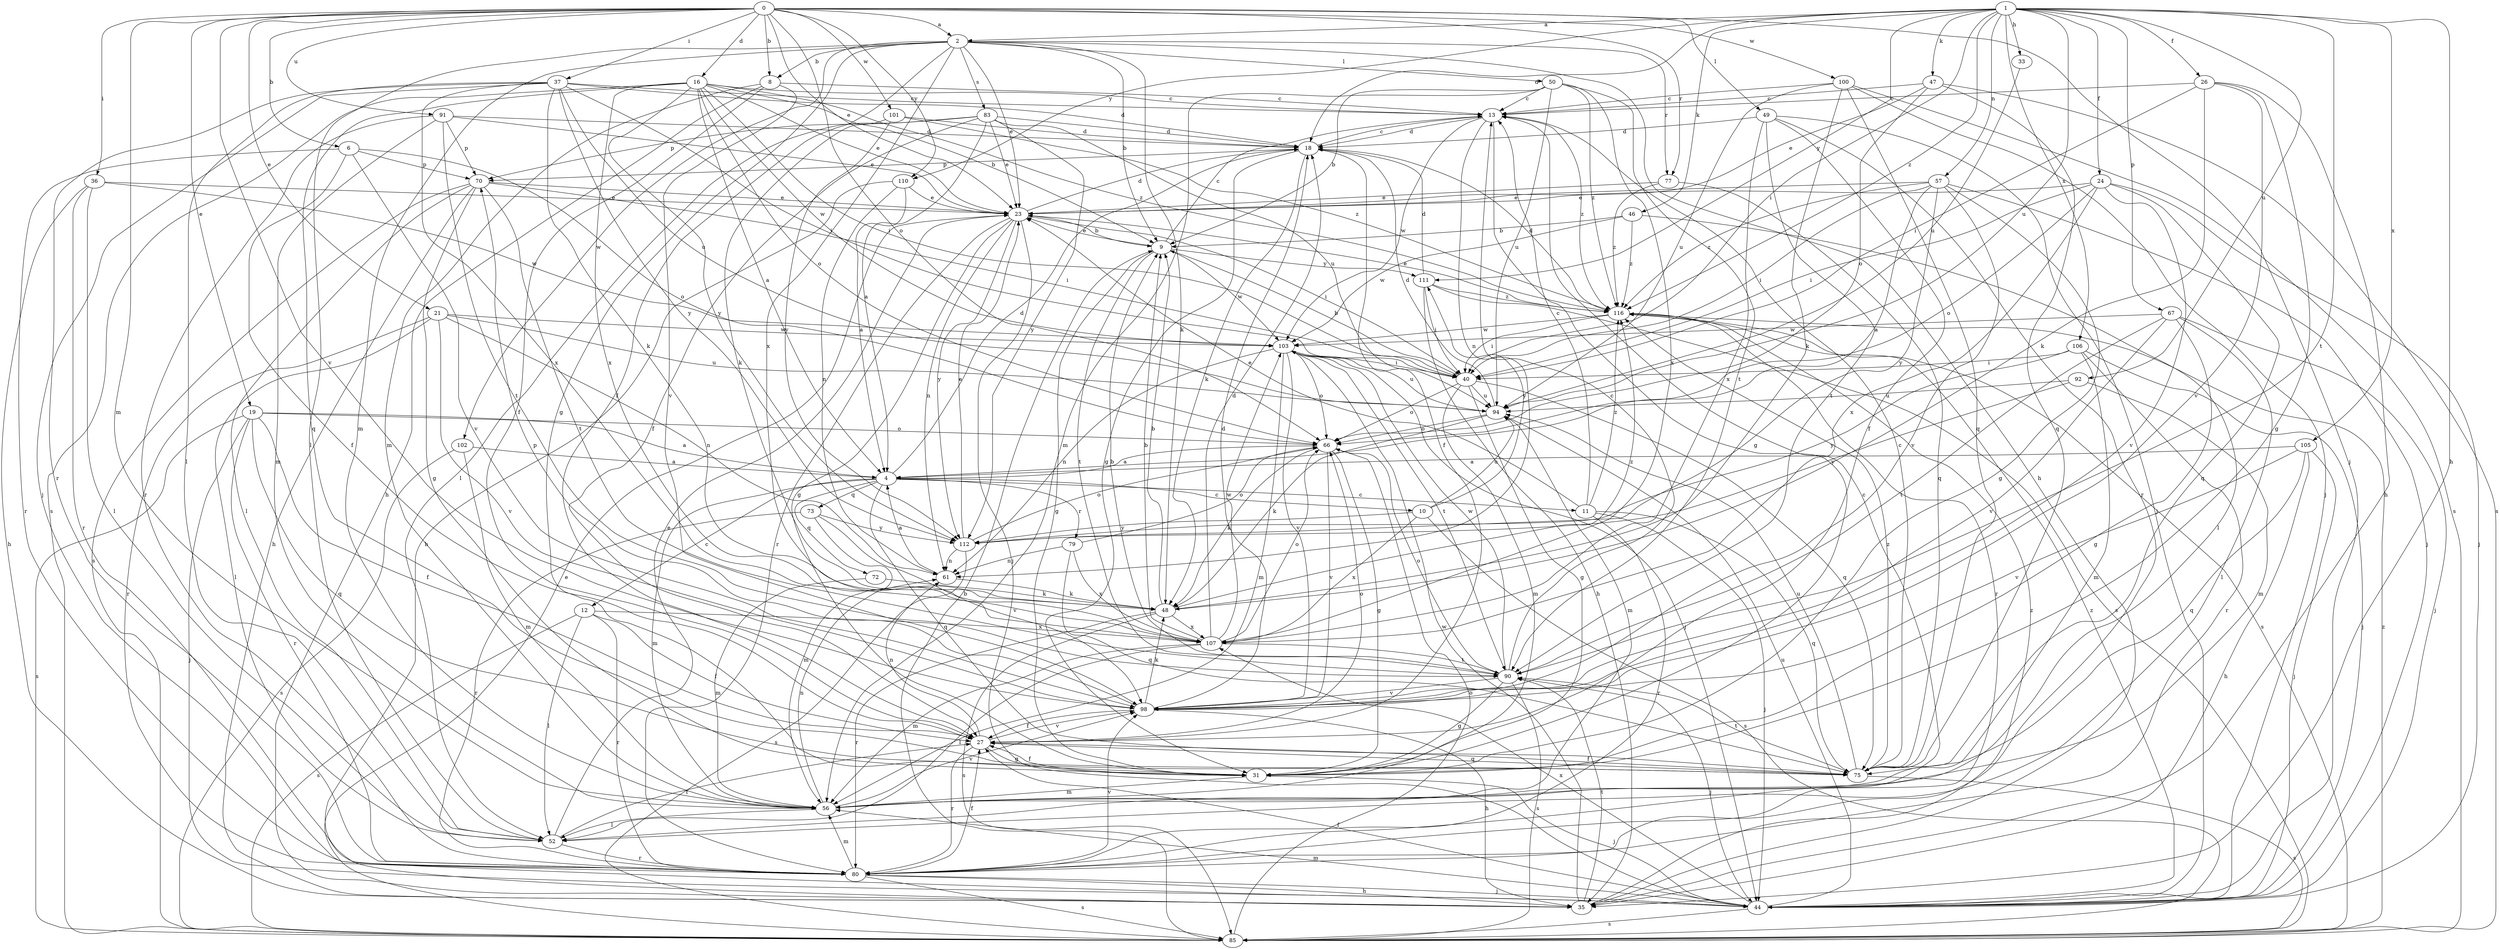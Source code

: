 strict digraph  {
0;
1;
2;
4;
6;
8;
9;
10;
11;
12;
13;
16;
18;
19;
21;
23;
24;
26;
27;
31;
33;
35;
36;
37;
40;
44;
46;
47;
48;
49;
50;
52;
56;
57;
61;
66;
67;
70;
72;
73;
75;
77;
79;
80;
83;
85;
90;
91;
92;
94;
98;
100;
101;
102;
103;
105;
106;
107;
110;
111;
112;
116;
0 -> 2  [label=a];
0 -> 6  [label=b];
0 -> 8  [label=b];
0 -> 16  [label=d];
0 -> 19  [label=e];
0 -> 21  [label=e];
0 -> 23  [label=e];
0 -> 36  [label=i];
0 -> 37  [label=i];
0 -> 44  [label=j];
0 -> 49  [label=l];
0 -> 56  [label=m];
0 -> 66  [label=o];
0 -> 77  [label=r];
0 -> 91  [label=u];
0 -> 98  [label=v];
0 -> 100  [label=w];
0 -> 101  [label=w];
0 -> 110  [label=y];
1 -> 2  [label=a];
1 -> 18  [label=d];
1 -> 24  [label=f];
1 -> 26  [label=f];
1 -> 33  [label=h];
1 -> 35  [label=h];
1 -> 40  [label=i];
1 -> 46  [label=k];
1 -> 47  [label=k];
1 -> 57  [label=n];
1 -> 67  [label=p];
1 -> 90  [label=t];
1 -> 92  [label=u];
1 -> 94  [label=u];
1 -> 105  [label=x];
1 -> 106  [label=x];
1 -> 110  [label=y];
1 -> 111  [label=y];
1 -> 116  [label=z];
2 -> 8  [label=b];
2 -> 9  [label=b];
2 -> 23  [label=e];
2 -> 27  [label=f];
2 -> 31  [label=g];
2 -> 35  [label=h];
2 -> 48  [label=k];
2 -> 50  [label=l];
2 -> 52  [label=l];
2 -> 56  [label=m];
2 -> 77  [label=r];
2 -> 83  [label=s];
2 -> 102  [label=w];
2 -> 107  [label=x];
4 -> 10  [label=c];
4 -> 11  [label=c];
4 -> 12  [label=c];
4 -> 18  [label=d];
4 -> 56  [label=m];
4 -> 72  [label=q];
4 -> 73  [label=q];
4 -> 75  [label=q];
4 -> 79  [label=r];
6 -> 27  [label=f];
6 -> 66  [label=o];
6 -> 70  [label=p];
6 -> 80  [label=r];
6 -> 98  [label=v];
8 -> 13  [label=c];
8 -> 27  [label=f];
8 -> 35  [label=h];
8 -> 56  [label=m];
8 -> 98  [label=v];
9 -> 13  [label=c];
9 -> 23  [label=e];
9 -> 31  [label=g];
9 -> 90  [label=t];
9 -> 103  [label=w];
9 -> 111  [label=y];
10 -> 85  [label=s];
10 -> 94  [label=u];
10 -> 107  [label=x];
10 -> 111  [label=y];
10 -> 112  [label=y];
11 -> 13  [label=c];
11 -> 23  [label=e];
11 -> 44  [label=j];
11 -> 75  [label=q];
11 -> 80  [label=r];
11 -> 116  [label=z];
12 -> 27  [label=f];
12 -> 52  [label=l];
12 -> 80  [label=r];
12 -> 85  [label=s];
12 -> 107  [label=x];
13 -> 18  [label=d];
13 -> 31  [label=g];
13 -> 61  [label=n];
13 -> 103  [label=w];
13 -> 116  [label=z];
16 -> 4  [label=a];
16 -> 9  [label=b];
16 -> 13  [label=c];
16 -> 23  [label=e];
16 -> 40  [label=i];
16 -> 66  [label=o];
16 -> 75  [label=q];
16 -> 85  [label=s];
16 -> 103  [label=w];
16 -> 107  [label=x];
16 -> 112  [label=y];
16 -> 116  [label=z];
18 -> 13  [label=c];
18 -> 27  [label=f];
18 -> 31  [label=g];
18 -> 48  [label=k];
18 -> 70  [label=p];
19 -> 4  [label=a];
19 -> 27  [label=f];
19 -> 44  [label=j];
19 -> 66  [label=o];
19 -> 75  [label=q];
19 -> 80  [label=r];
19 -> 85  [label=s];
21 -> 52  [label=l];
21 -> 61  [label=n];
21 -> 80  [label=r];
21 -> 94  [label=u];
21 -> 98  [label=v];
21 -> 103  [label=w];
23 -> 9  [label=b];
23 -> 18  [label=d];
23 -> 31  [label=g];
23 -> 40  [label=i];
23 -> 44  [label=j];
23 -> 61  [label=n];
23 -> 80  [label=r];
23 -> 112  [label=y];
24 -> 23  [label=e];
24 -> 40  [label=i];
24 -> 44  [label=j];
24 -> 66  [label=o];
24 -> 75  [label=q];
24 -> 98  [label=v];
24 -> 107  [label=x];
26 -> 13  [label=c];
26 -> 31  [label=g];
26 -> 35  [label=h];
26 -> 40  [label=i];
26 -> 48  [label=k];
26 -> 98  [label=v];
27 -> 31  [label=g];
27 -> 61  [label=n];
27 -> 66  [label=o];
27 -> 75  [label=q];
27 -> 80  [label=r];
27 -> 98  [label=v];
31 -> 27  [label=f];
31 -> 44  [label=j];
31 -> 56  [label=m];
33 -> 94  [label=u];
35 -> 90  [label=t];
35 -> 103  [label=w];
35 -> 116  [label=z];
36 -> 23  [label=e];
36 -> 35  [label=h];
36 -> 52  [label=l];
36 -> 80  [label=r];
36 -> 103  [label=w];
37 -> 13  [label=c];
37 -> 18  [label=d];
37 -> 40  [label=i];
37 -> 44  [label=j];
37 -> 48  [label=k];
37 -> 52  [label=l];
37 -> 80  [label=r];
37 -> 94  [label=u];
37 -> 107  [label=x];
37 -> 112  [label=y];
40 -> 9  [label=b];
40 -> 31  [label=g];
40 -> 56  [label=m];
40 -> 66  [label=o];
40 -> 75  [label=q];
40 -> 94  [label=u];
44 -> 27  [label=f];
44 -> 56  [label=m];
44 -> 85  [label=s];
44 -> 94  [label=u];
44 -> 107  [label=x];
44 -> 116  [label=z];
46 -> 9  [label=b];
46 -> 52  [label=l];
46 -> 103  [label=w];
46 -> 116  [label=z];
47 -> 13  [label=c];
47 -> 23  [label=e];
47 -> 66  [label=o];
47 -> 75  [label=q];
47 -> 85  [label=s];
48 -> 9  [label=b];
48 -> 80  [label=r];
48 -> 85  [label=s];
48 -> 107  [label=x];
48 -> 116  [label=z];
49 -> 18  [label=d];
49 -> 27  [label=f];
49 -> 44  [label=j];
49 -> 80  [label=r];
49 -> 90  [label=t];
49 -> 107  [label=x];
50 -> 9  [label=b];
50 -> 13  [label=c];
50 -> 56  [label=m];
50 -> 90  [label=t];
50 -> 94  [label=u];
50 -> 107  [label=x];
50 -> 116  [label=z];
52 -> 23  [label=e];
52 -> 27  [label=f];
52 -> 80  [label=r];
56 -> 52  [label=l];
56 -> 61  [label=n];
56 -> 98  [label=v];
57 -> 4  [label=a];
57 -> 23  [label=e];
57 -> 31  [label=g];
57 -> 40  [label=i];
57 -> 44  [label=j];
57 -> 98  [label=v];
57 -> 112  [label=y];
57 -> 116  [label=z];
61 -> 4  [label=a];
61 -> 48  [label=k];
66 -> 4  [label=a];
66 -> 31  [label=g];
66 -> 48  [label=k];
66 -> 98  [label=v];
67 -> 31  [label=g];
67 -> 44  [label=j];
67 -> 52  [label=l];
67 -> 90  [label=t];
67 -> 98  [label=v];
67 -> 103  [label=w];
70 -> 23  [label=e];
70 -> 31  [label=g];
70 -> 35  [label=h];
70 -> 40  [label=i];
70 -> 52  [label=l];
70 -> 85  [label=s];
70 -> 90  [label=t];
72 -> 48  [label=k];
72 -> 56  [label=m];
73 -> 56  [label=m];
73 -> 80  [label=r];
73 -> 98  [label=v];
73 -> 112  [label=y];
75 -> 13  [label=c];
75 -> 27  [label=f];
75 -> 85  [label=s];
75 -> 90  [label=t];
75 -> 94  [label=u];
75 -> 116  [label=z];
77 -> 23  [label=e];
77 -> 75  [label=q];
77 -> 116  [label=z];
79 -> 61  [label=n];
79 -> 66  [label=o];
79 -> 75  [label=q];
79 -> 107  [label=x];
80 -> 13  [label=c];
80 -> 27  [label=f];
80 -> 35  [label=h];
80 -> 44  [label=j];
80 -> 56  [label=m];
80 -> 85  [label=s];
80 -> 98  [label=v];
83 -> 4  [label=a];
83 -> 18  [label=d];
83 -> 23  [label=e];
83 -> 27  [label=f];
83 -> 52  [label=l];
83 -> 70  [label=p];
83 -> 94  [label=u];
83 -> 112  [label=y];
85 -> 9  [label=b];
85 -> 23  [label=e];
85 -> 66  [label=o];
85 -> 116  [label=z];
90 -> 9  [label=b];
90 -> 13  [label=c];
90 -> 31  [label=g];
90 -> 44  [label=j];
90 -> 66  [label=o];
90 -> 85  [label=s];
90 -> 98  [label=v];
90 -> 103  [label=w];
91 -> 18  [label=d];
91 -> 23  [label=e];
91 -> 56  [label=m];
91 -> 70  [label=p];
91 -> 80  [label=r];
91 -> 90  [label=t];
92 -> 56  [label=m];
92 -> 94  [label=u];
92 -> 112  [label=y];
94 -> 18  [label=d];
94 -> 48  [label=k];
94 -> 56  [label=m];
94 -> 66  [label=o];
98 -> 18  [label=d];
98 -> 27  [label=f];
98 -> 35  [label=h];
98 -> 48  [label=k];
98 -> 70  [label=p];
100 -> 13  [label=c];
100 -> 44  [label=j];
100 -> 48  [label=k];
100 -> 75  [label=q];
100 -> 85  [label=s];
100 -> 94  [label=u];
101 -> 18  [label=d];
101 -> 48  [label=k];
101 -> 112  [label=y];
101 -> 116  [label=z];
102 -> 4  [label=a];
102 -> 56  [label=m];
102 -> 85  [label=s];
103 -> 40  [label=i];
103 -> 44  [label=j];
103 -> 56  [label=m];
103 -> 61  [label=n];
103 -> 66  [label=o];
103 -> 90  [label=t];
103 -> 94  [label=u];
103 -> 98  [label=v];
105 -> 4  [label=a];
105 -> 35  [label=h];
105 -> 44  [label=j];
105 -> 75  [label=q];
105 -> 98  [label=v];
106 -> 40  [label=i];
106 -> 44  [label=j];
106 -> 56  [label=m];
106 -> 80  [label=r];
106 -> 112  [label=y];
107 -> 9  [label=b];
107 -> 18  [label=d];
107 -> 52  [label=l];
107 -> 56  [label=m];
107 -> 66  [label=o];
107 -> 90  [label=t];
107 -> 103  [label=w];
110 -> 4  [label=a];
110 -> 23  [label=e];
110 -> 35  [label=h];
110 -> 61  [label=n];
111 -> 18  [label=d];
111 -> 35  [label=h];
111 -> 40  [label=i];
111 -> 85  [label=s];
111 -> 116  [label=z];
112 -> 23  [label=e];
112 -> 61  [label=n];
112 -> 66  [label=o];
112 -> 85  [label=s];
116 -> 18  [label=d];
116 -> 23  [label=e];
116 -> 40  [label=i];
116 -> 80  [label=r];
116 -> 85  [label=s];
116 -> 103  [label=w];
}
